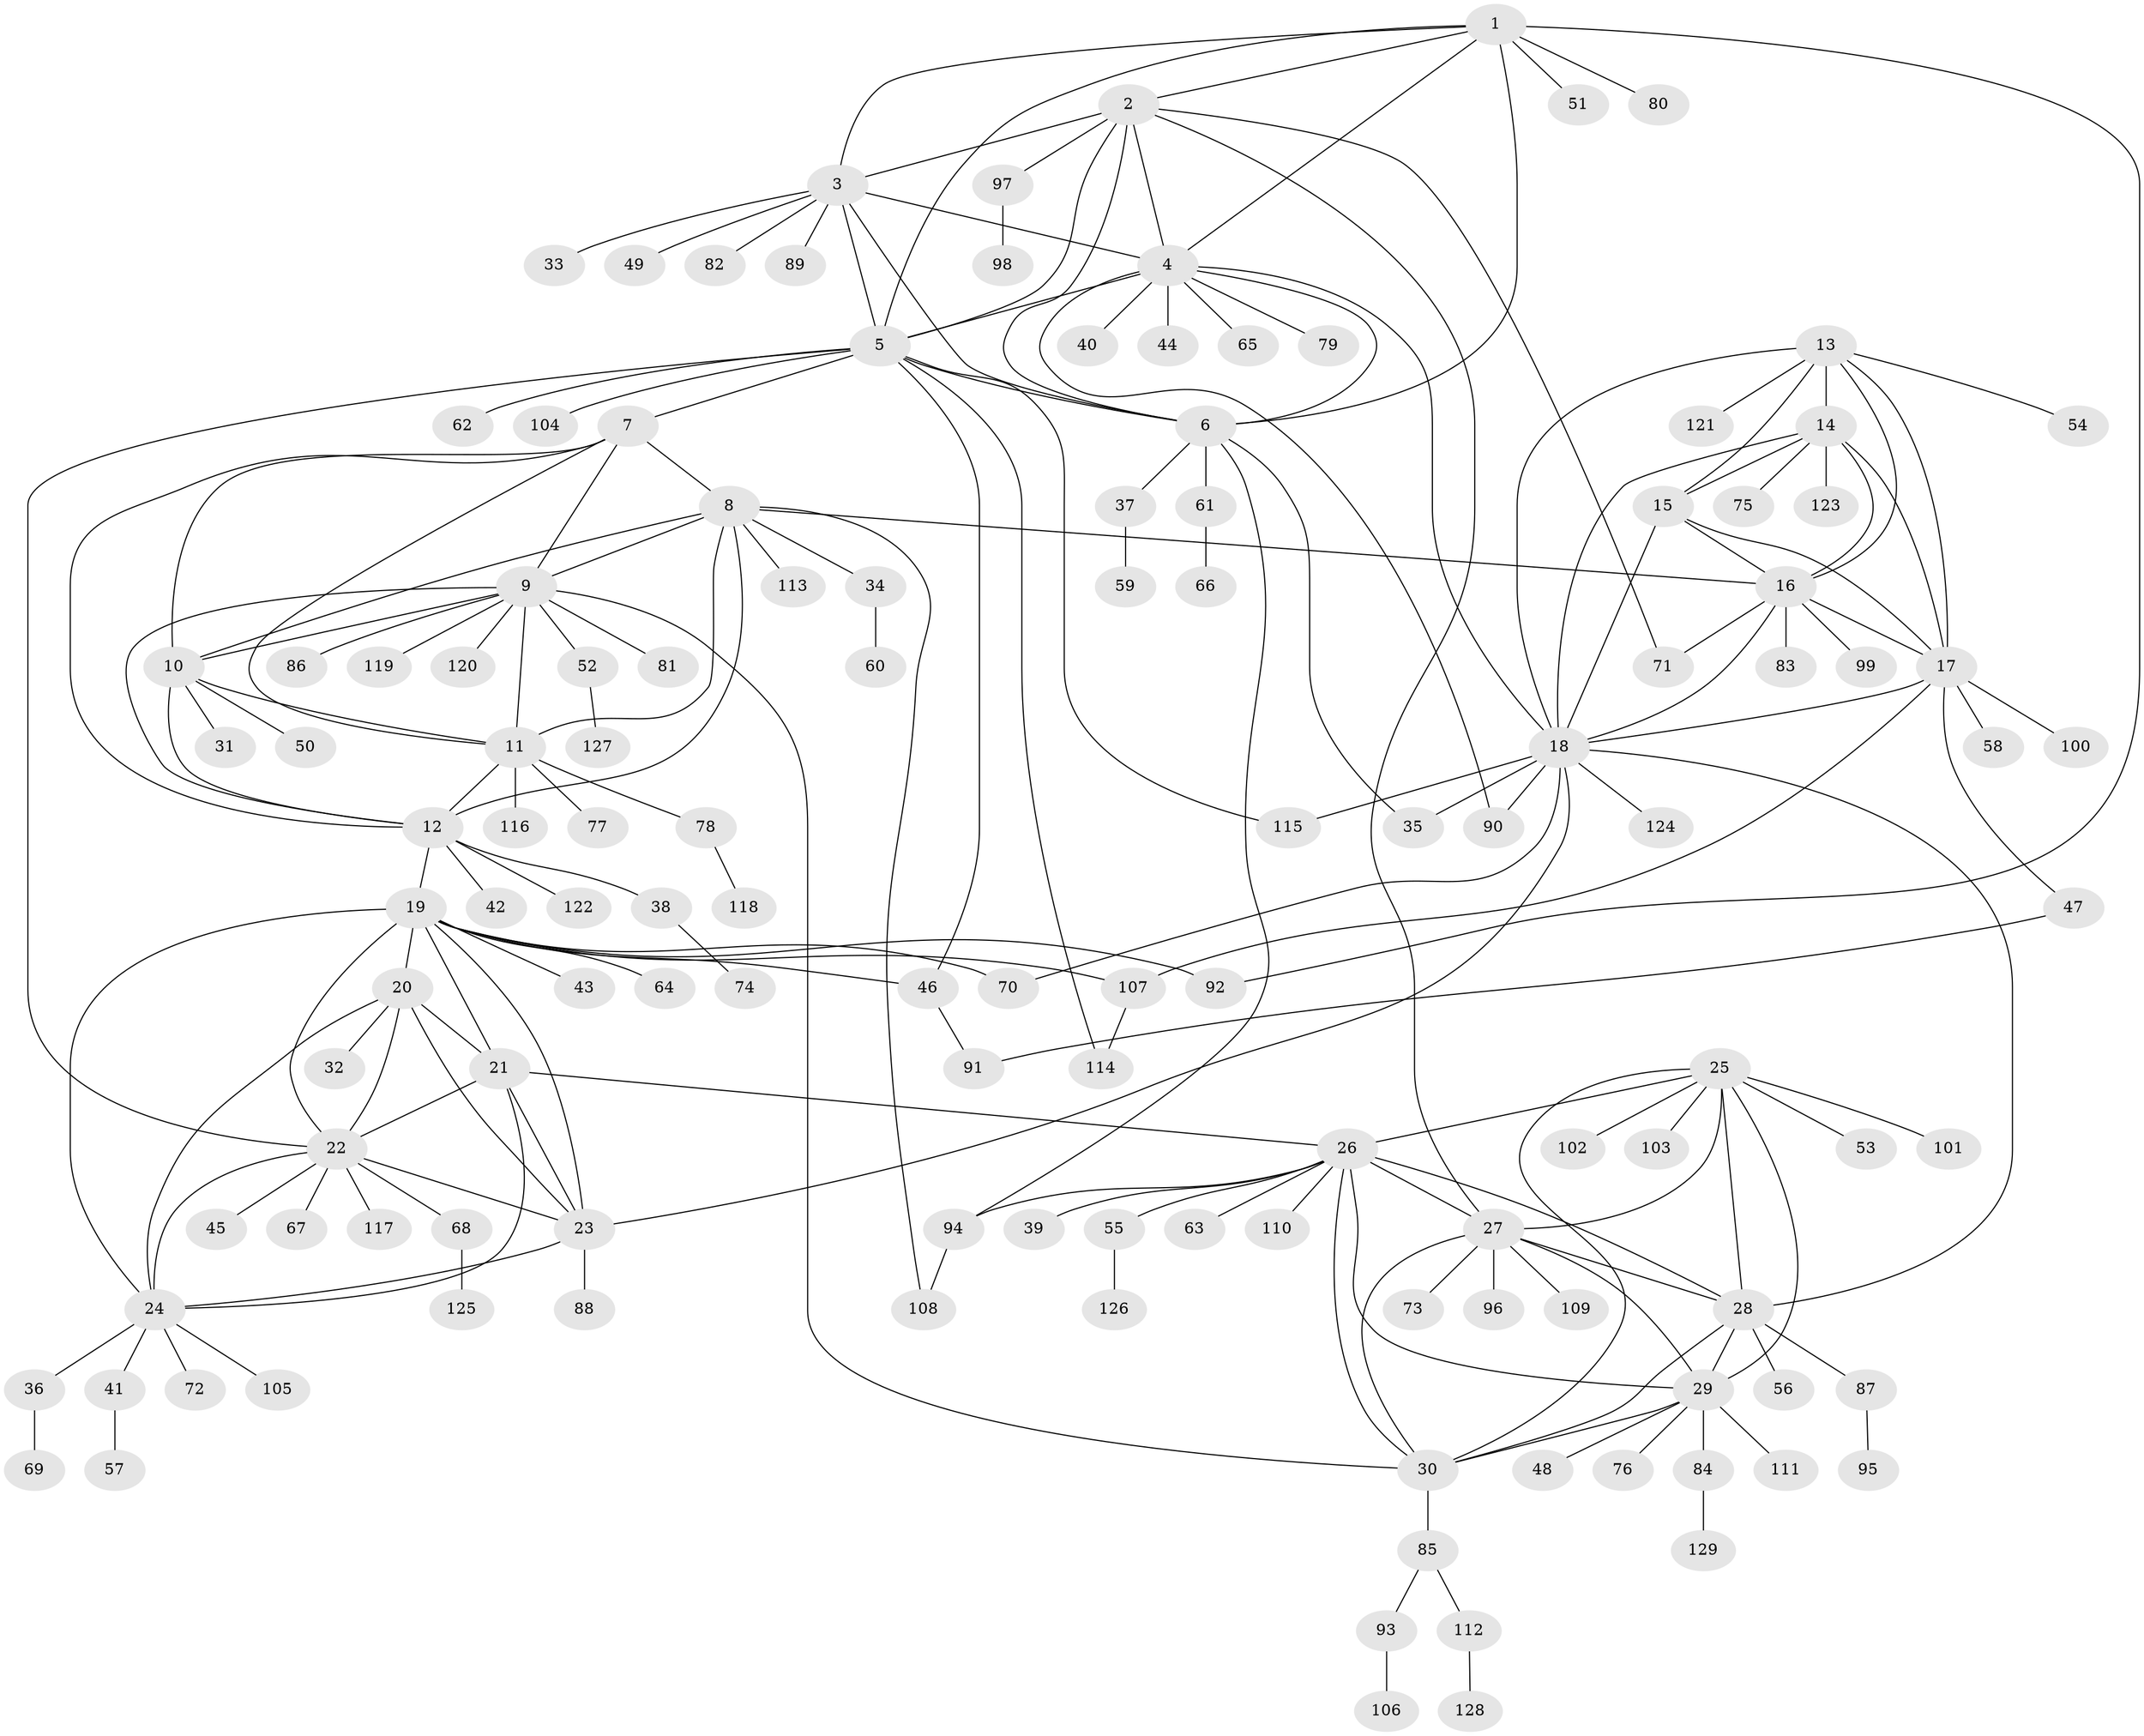 // Generated by graph-tools (version 1.1) at 2025/11/02/27/25 16:11:29]
// undirected, 129 vertices, 196 edges
graph export_dot {
graph [start="1"]
  node [color=gray90,style=filled];
  1;
  2;
  3;
  4;
  5;
  6;
  7;
  8;
  9;
  10;
  11;
  12;
  13;
  14;
  15;
  16;
  17;
  18;
  19;
  20;
  21;
  22;
  23;
  24;
  25;
  26;
  27;
  28;
  29;
  30;
  31;
  32;
  33;
  34;
  35;
  36;
  37;
  38;
  39;
  40;
  41;
  42;
  43;
  44;
  45;
  46;
  47;
  48;
  49;
  50;
  51;
  52;
  53;
  54;
  55;
  56;
  57;
  58;
  59;
  60;
  61;
  62;
  63;
  64;
  65;
  66;
  67;
  68;
  69;
  70;
  71;
  72;
  73;
  74;
  75;
  76;
  77;
  78;
  79;
  80;
  81;
  82;
  83;
  84;
  85;
  86;
  87;
  88;
  89;
  90;
  91;
  92;
  93;
  94;
  95;
  96;
  97;
  98;
  99;
  100;
  101;
  102;
  103;
  104;
  105;
  106;
  107;
  108;
  109;
  110;
  111;
  112;
  113;
  114;
  115;
  116;
  117;
  118;
  119;
  120;
  121;
  122;
  123;
  124;
  125;
  126;
  127;
  128;
  129;
  1 -- 2;
  1 -- 3;
  1 -- 4;
  1 -- 5;
  1 -- 6;
  1 -- 51;
  1 -- 80;
  1 -- 92;
  2 -- 3;
  2 -- 4;
  2 -- 5;
  2 -- 6;
  2 -- 27;
  2 -- 71;
  2 -- 97;
  3 -- 4;
  3 -- 5;
  3 -- 6;
  3 -- 33;
  3 -- 49;
  3 -- 82;
  3 -- 89;
  4 -- 5;
  4 -- 6;
  4 -- 18;
  4 -- 40;
  4 -- 44;
  4 -- 65;
  4 -- 79;
  4 -- 90;
  5 -- 6;
  5 -- 7;
  5 -- 22;
  5 -- 46;
  5 -- 62;
  5 -- 104;
  5 -- 114;
  5 -- 115;
  6 -- 35;
  6 -- 37;
  6 -- 61;
  6 -- 94;
  7 -- 8;
  7 -- 9;
  7 -- 10;
  7 -- 11;
  7 -- 12;
  8 -- 9;
  8 -- 10;
  8 -- 11;
  8 -- 12;
  8 -- 16;
  8 -- 34;
  8 -- 108;
  8 -- 113;
  9 -- 10;
  9 -- 11;
  9 -- 12;
  9 -- 30;
  9 -- 52;
  9 -- 81;
  9 -- 86;
  9 -- 119;
  9 -- 120;
  10 -- 11;
  10 -- 12;
  10 -- 31;
  10 -- 50;
  11 -- 12;
  11 -- 77;
  11 -- 78;
  11 -- 116;
  12 -- 19;
  12 -- 38;
  12 -- 42;
  12 -- 122;
  13 -- 14;
  13 -- 15;
  13 -- 16;
  13 -- 17;
  13 -- 18;
  13 -- 54;
  13 -- 121;
  14 -- 15;
  14 -- 16;
  14 -- 17;
  14 -- 18;
  14 -- 75;
  14 -- 123;
  15 -- 16;
  15 -- 17;
  15 -- 18;
  16 -- 17;
  16 -- 18;
  16 -- 71;
  16 -- 83;
  16 -- 99;
  17 -- 18;
  17 -- 47;
  17 -- 58;
  17 -- 100;
  17 -- 107;
  18 -- 23;
  18 -- 28;
  18 -- 35;
  18 -- 70;
  18 -- 90;
  18 -- 115;
  18 -- 124;
  19 -- 20;
  19 -- 21;
  19 -- 22;
  19 -- 23;
  19 -- 24;
  19 -- 43;
  19 -- 46;
  19 -- 64;
  19 -- 70;
  19 -- 92;
  19 -- 107;
  20 -- 21;
  20 -- 22;
  20 -- 23;
  20 -- 24;
  20 -- 32;
  21 -- 22;
  21 -- 23;
  21 -- 24;
  21 -- 26;
  22 -- 23;
  22 -- 24;
  22 -- 45;
  22 -- 67;
  22 -- 68;
  22 -- 117;
  23 -- 24;
  23 -- 88;
  24 -- 36;
  24 -- 41;
  24 -- 72;
  24 -- 105;
  25 -- 26;
  25 -- 27;
  25 -- 28;
  25 -- 29;
  25 -- 30;
  25 -- 53;
  25 -- 101;
  25 -- 102;
  25 -- 103;
  26 -- 27;
  26 -- 28;
  26 -- 29;
  26 -- 30;
  26 -- 39;
  26 -- 55;
  26 -- 63;
  26 -- 94;
  26 -- 110;
  27 -- 28;
  27 -- 29;
  27 -- 30;
  27 -- 73;
  27 -- 96;
  27 -- 109;
  28 -- 29;
  28 -- 30;
  28 -- 56;
  28 -- 87;
  29 -- 30;
  29 -- 48;
  29 -- 76;
  29 -- 84;
  29 -- 111;
  30 -- 85;
  34 -- 60;
  36 -- 69;
  37 -- 59;
  38 -- 74;
  41 -- 57;
  46 -- 91;
  47 -- 91;
  52 -- 127;
  55 -- 126;
  61 -- 66;
  68 -- 125;
  78 -- 118;
  84 -- 129;
  85 -- 93;
  85 -- 112;
  87 -- 95;
  93 -- 106;
  94 -- 108;
  97 -- 98;
  107 -- 114;
  112 -- 128;
}
